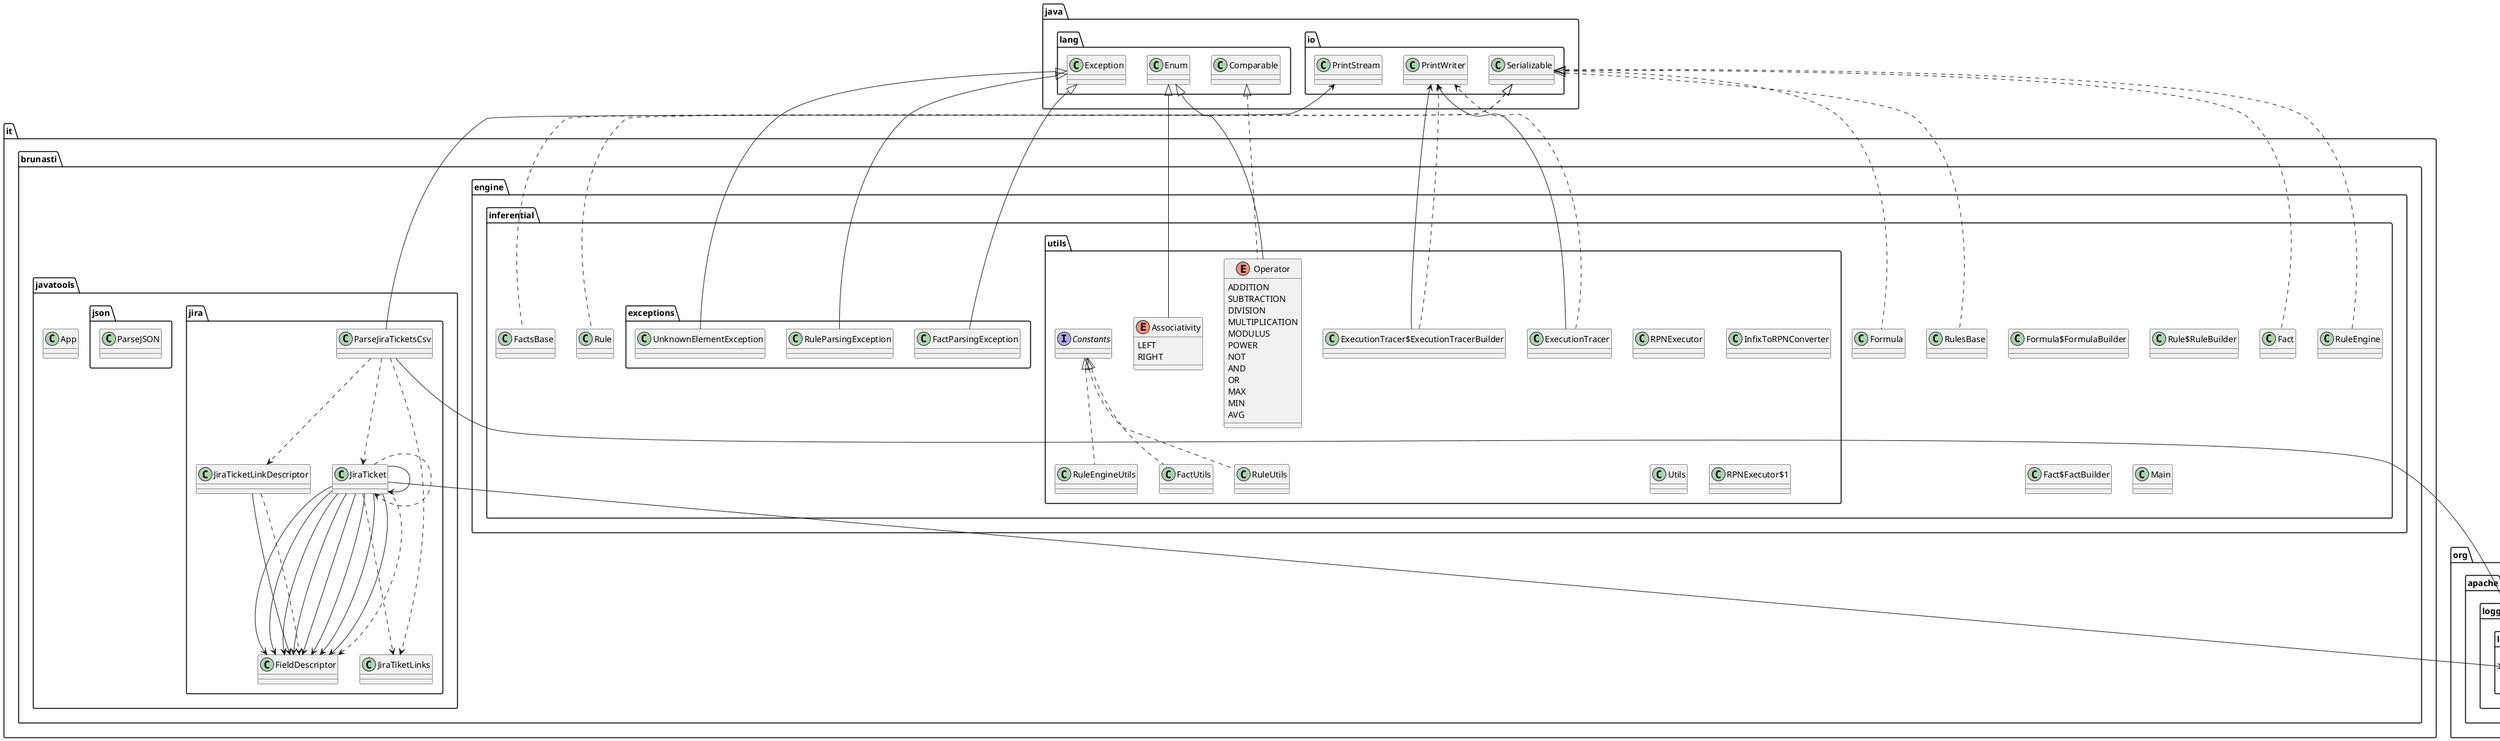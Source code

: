 @startuml
'https://plantuml.com/class-diagram

' GENERATE CLASS DIAGRAM ===========
' Generator       : it.brunasti.java.diagrammer.ClassDiagrammer
' Path            : [/Users/paolobrunasti/Work/Mine/java_tools/target/classes/]
' Configuration   : [/Users/paolobrunasti/Work/Mine/java_tools/docs/config.json]
' Generated at    : Fri Apr 12 10:11:34 CEST 2024



' CLASSES =======
class it.brunasti.engine.inferential.FactsBase
class it.brunasti.javatools.jira.JiraTicket
class it.brunasti.engine.inferential.Rule
class it.brunasti.engine.inferential.RuleEngine
class it.brunasti.engine.inferential.utils.RuleUtils
class it.brunasti.engine.inferential.Fact
class it.brunasti.engine.inferential.exceptions.FactParsingException
class it.brunasti.engine.inferential.Formula$FormulaBuilder
class it.brunasti.javatools.json.ParseJSON
class it.brunasti.engine.inferential.utils.RPNExecutor
class it.brunasti.javatools.jira.FieldDescriptor
enum it.brunasti.engine.inferential.utils.Associativity{
  LEFT
  RIGHT
}
class it.brunasti.engine.inferential.utils.RuleEngineUtils
class it.brunasti.engine.inferential.utils.InfixToRPNConverter
class it.brunasti.javatools.jira.JiraTiketLinks
class it.brunasti.engine.inferential.RulesBase
class it.brunasti.engine.inferential.utils.Utils
class it.brunasti.javatools.jira.JiraTicketLinkDescriptor
class it.brunasti.engine.inferential.utils.RPNExecutor$1
class it.brunasti.engine.inferential.Formula
class it.brunasti.engine.inferential.utils.ExecutionTracer
class it.brunasti.engine.inferential.exceptions.RuleParsingException
enum it.brunasti.engine.inferential.utils.Operator{
  ADDITION
  SUBTRACTION
  DIVISION
  MULTIPLICATION
  MODULUS
  POWER
  NOT
  AND
  OR
  MAX
  MIN
  AVG
}
class it.brunasti.engine.inferential.utils.ExecutionTracer$ExecutionTracerBuilder
class it.brunasti.engine.inferential.utils.FactUtils
class it.brunasti.engine.inferential.Rule$RuleBuilder
class it.brunasti.engine.inferential.Fact$FactBuilder
class it.brunasti.engine.inferential.exceptions.UnknownElementException
interface it.brunasti.engine.inferential.utils.Constants
class it.brunasti.javatools.jira.ParseJiraTicketsCsv
class it.brunasti.javatools.App
class it.brunasti.engine.inferential.Main

' INHERITANCES =======
java.lang.Exception <|-- it.brunasti.engine.inferential.exceptions.FactParsingException
java.lang.Enum <|-- it.brunasti.engine.inferential.utils.Associativity
java.lang.Exception <|-- it.brunasti.engine.inferential.exceptions.RuleParsingException
java.lang.Enum <|-- it.brunasti.engine.inferential.utils.Operator
java.lang.Exception <|-- it.brunasti.engine.inferential.exceptions.UnknownElementException

' IMPLEMENT INTERFACE =======
java.io.Serializable <|.. it.brunasti.engine.inferential.FactsBase
java.io.Serializable <|.. it.brunasti.engine.inferential.Rule
java.io.Serializable <|.. it.brunasti.engine.inferential.RuleEngine
it.brunasti.engine.inferential.utils.Constants <|.. it.brunasti.engine.inferential.utils.RuleUtils
java.io.Serializable <|.. it.brunasti.engine.inferential.Fact
it.brunasti.engine.inferential.utils.Constants <|.. it.brunasti.engine.inferential.utils.RuleEngineUtils
java.io.Serializable <|.. it.brunasti.engine.inferential.RulesBase
java.io.Serializable <|.. it.brunasti.engine.inferential.Formula
java.lang.Comparable <|.. it.brunasti.engine.inferential.utils.Operator
it.brunasti.engine.inferential.utils.Constants <|.. it.brunasti.engine.inferential.utils.FactUtils

' FIELDS =======
it.brunasti.javatools.jira.JiraTicket --> org.apache.logging.log4j.Logger
it.brunasti.javatools.jira.JiraTicket --> it.brunasti.javatools.jira.FieldDescriptor
it.brunasti.javatools.jira.JiraTicket --> it.brunasti.javatools.jira.FieldDescriptor
it.brunasti.javatools.jira.JiraTicket --> it.brunasti.javatools.jira.FieldDescriptor
it.brunasti.javatools.jira.JiraTicket --> it.brunasti.javatools.jira.FieldDescriptor
it.brunasti.javatools.jira.JiraTicket --> it.brunasti.javatools.jira.FieldDescriptor
it.brunasti.javatools.jira.JiraTicket --> it.brunasti.javatools.jira.FieldDescriptor
it.brunasti.javatools.jira.JiraTicket --> it.brunasti.javatools.jira.FieldDescriptor
it.brunasti.javatools.jira.JiraTicket --> it.brunasti.javatools.jira.FieldDescriptor
it.brunasti.javatools.jira.JiraTicket --> it.brunasti.javatools.jira.JiraTicket
it.brunasti.javatools.jira.JiraTicketLinkDescriptor --> it.brunasti.javatools.jira.FieldDescriptor
it.brunasti.engine.inferential.utils.ExecutionTracer --> java.io.PrintWriter
it.brunasti.engine.inferential.utils.ExecutionTracer$ExecutionTracerBuilder --> java.io.PrintWriter
it.brunasti.javatools.jira.ParseJiraTicketsCsv --> org.apache.logging.log4j.Logger
it.brunasti.javatools.jira.ParseJiraTicketsCsv --> java.io.PrintStream

' USES =======
it.brunasti.javatools.jira.JiraTicket ..> it.brunasti.javatools.jira.FieldDescriptor
it.brunasti.javatools.jira.JiraTicket ..> it.brunasti.javatools.jira.JiraTicket
it.brunasti.javatools.jira.JiraTicket ..> it.brunasti.javatools.jira.JiraTiketLinks
it.brunasti.javatools.jira.JiraTicketLinkDescriptor ..> it.brunasti.javatools.jira.FieldDescriptor
it.brunasti.engine.inferential.utils.ExecutionTracer ..> java.io.PrintWriter
it.brunasti.engine.inferential.utils.ExecutionTracer$ExecutionTracerBuilder ..> java.io.PrintWriter
it.brunasti.javatools.jira.ParseJiraTicketsCsv ..> it.brunasti.javatools.jira.JiraTicket
it.brunasti.javatools.jira.ParseJiraTicketsCsv ..> it.brunasti.javatools.jira.JiraTicketLinkDescriptor
it.brunasti.javatools.jira.ParseJiraTicketsCsv ..> it.brunasti.javatools.jira.JiraTiketLinks

' IMPORTS =======
' Java Files Path : 


@enduml
